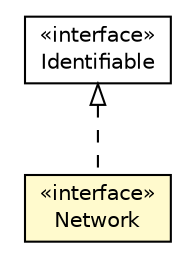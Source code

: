 #!/usr/local/bin/dot
#
# Class diagram 
# Generated by UMLGraph version R5_6 (http://www.umlgraph.org/)
#

digraph G {
	edge [fontname="Helvetica",fontsize=10,labelfontname="Helvetica",labelfontsize=10];
	node [fontname="Helvetica",fontsize=10,shape=plaintext];
	nodesep=0.25;
	ranksep=0.5;
	// eu.itesla_project.iidm.network.Network
	c4366 [label=<<table title="eu.itesla_project.iidm.network.Network" border="0" cellborder="1" cellspacing="0" cellpadding="2" port="p" bgcolor="lemonChiffon" href="./Network.html">
		<tr><td><table border="0" cellspacing="0" cellpadding="1">
<tr><td align="center" balign="center"> &#171;interface&#187; </td></tr>
<tr><td align="center" balign="center"> Network </td></tr>
		</table></td></tr>
		</table>>, URL="./Network.html", fontname="Helvetica", fontcolor="black", fontsize=10.0];
	// eu.itesla_project.iidm.network.Identifiable
	c4410 [label=<<table title="eu.itesla_project.iidm.network.Identifiable" border="0" cellborder="1" cellspacing="0" cellpadding="2" port="p" href="./Identifiable.html">
		<tr><td><table border="0" cellspacing="0" cellpadding="1">
<tr><td align="center" balign="center"> &#171;interface&#187; </td></tr>
<tr><td align="center" balign="center"> Identifiable </td></tr>
		</table></td></tr>
		</table>>, URL="./Identifiable.html", fontname="Helvetica", fontcolor="black", fontsize=10.0];
	//eu.itesla_project.iidm.network.Network implements eu.itesla_project.iidm.network.Identifiable
	c4410:p -> c4366:p [dir=back,arrowtail=empty,style=dashed];
}

